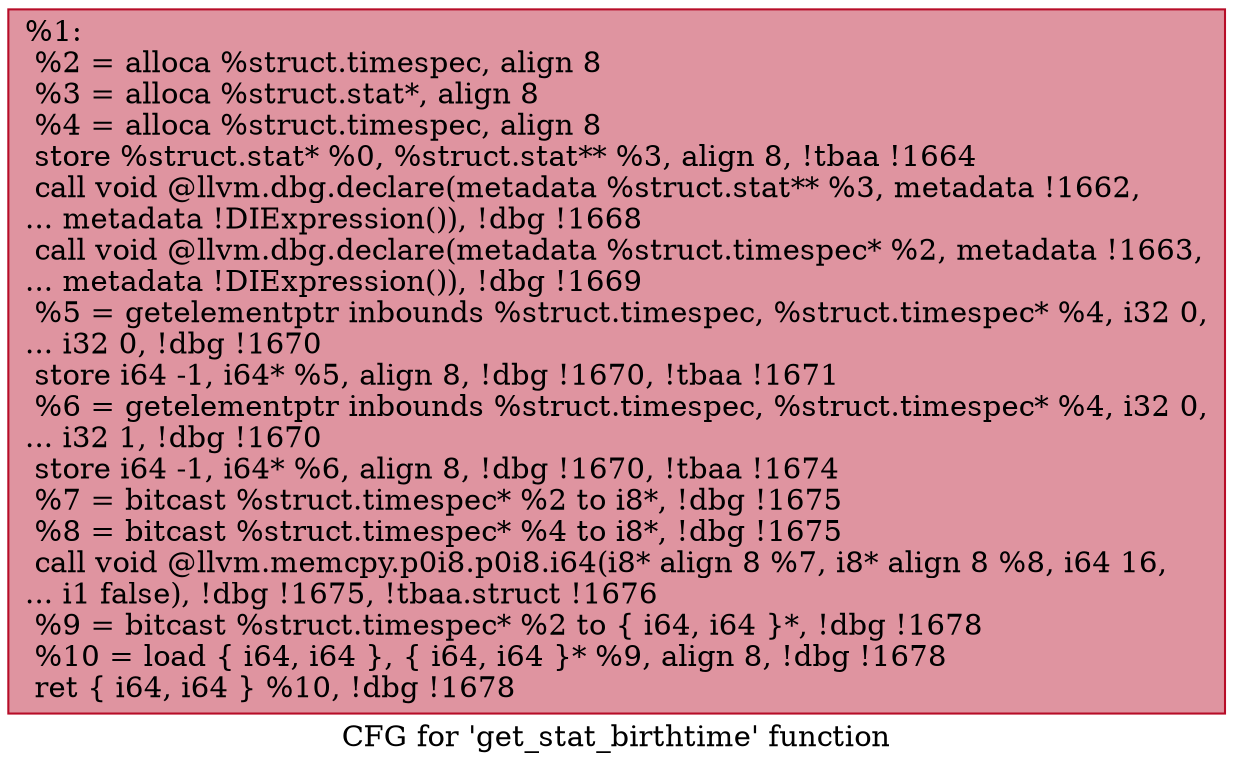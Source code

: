 digraph "CFG for 'get_stat_birthtime' function" {
	label="CFG for 'get_stat_birthtime' function";

	Node0x18494d0 [shape=record,color="#b70d28ff", style=filled, fillcolor="#b70d2870",label="{%1:\l  %2 = alloca %struct.timespec, align 8\l  %3 = alloca %struct.stat*, align 8\l  %4 = alloca %struct.timespec, align 8\l  store %struct.stat* %0, %struct.stat** %3, align 8, !tbaa !1664\l  call void @llvm.dbg.declare(metadata %struct.stat** %3, metadata !1662,\l... metadata !DIExpression()), !dbg !1668\l  call void @llvm.dbg.declare(metadata %struct.timespec* %2, metadata !1663,\l... metadata !DIExpression()), !dbg !1669\l  %5 = getelementptr inbounds %struct.timespec, %struct.timespec* %4, i32 0,\l... i32 0, !dbg !1670\l  store i64 -1, i64* %5, align 8, !dbg !1670, !tbaa !1671\l  %6 = getelementptr inbounds %struct.timespec, %struct.timespec* %4, i32 0,\l... i32 1, !dbg !1670\l  store i64 -1, i64* %6, align 8, !dbg !1670, !tbaa !1674\l  %7 = bitcast %struct.timespec* %2 to i8*, !dbg !1675\l  %8 = bitcast %struct.timespec* %4 to i8*, !dbg !1675\l  call void @llvm.memcpy.p0i8.p0i8.i64(i8* align 8 %7, i8* align 8 %8, i64 16,\l... i1 false), !dbg !1675, !tbaa.struct !1676\l  %9 = bitcast %struct.timespec* %2 to \{ i64, i64 \}*, !dbg !1678\l  %10 = load \{ i64, i64 \}, \{ i64, i64 \}* %9, align 8, !dbg !1678\l  ret \{ i64, i64 \} %10, !dbg !1678\l}"];
}
